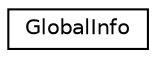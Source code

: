 digraph "Graphical Class Hierarchy"
{
  edge [fontname="Helvetica",fontsize="10",labelfontname="Helvetica",labelfontsize="10"];
  node [fontname="Helvetica",fontsize="10",shape=record];
  rankdir="LR";
  Node0 [label="GlobalInfo",height=0.2,width=0.4,color="black", fillcolor="white", style="filled",URL="$structGlobalInfo.html",tooltip="Bookkeeping data structure for subsetting algorithm. "];
}
